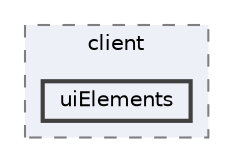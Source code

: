 digraph "/Users/michaelklein/Documents/unorganized/src/client/uiElements"
{
 // LATEX_PDF_SIZE
  bgcolor="transparent";
  edge [fontname=Helvetica,fontsize=10,labelfontname=Helvetica,labelfontsize=10];
  node [fontname=Helvetica,fontsize=10,shape=box,height=0.2,width=0.4];
  compound=true
  subgraph clusterdir_6908ff505388a07996d238c763adbdab {
    graph [ bgcolor="#edf0f7", pencolor="grey50", label="client", fontname=Helvetica,fontsize=10 style="filled,dashed", URL="dir_6908ff505388a07996d238c763adbdab.html",tooltip=""]
  dir_ff5f7fe87ec6ca7d5e72683ef5a2a55f [label="uiElements", fillcolor="#edf0f7", color="grey25", style="filled,bold", URL="dir_ff5f7fe87ec6ca7d5e72683ef5a2a55f.html",tooltip=""];
  }
}
